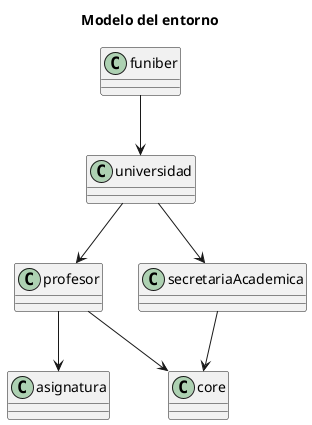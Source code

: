 @startuml
'https://plantuml.com/sequence-diagram
title Modelo del entorno

class profesor
funiber --> universidad 
profesor --> asignatura 
universidad --> profesor 
universidad --> secretariaAcademica
profesor --> core 
secretariaAcademica --> core 

@enduml